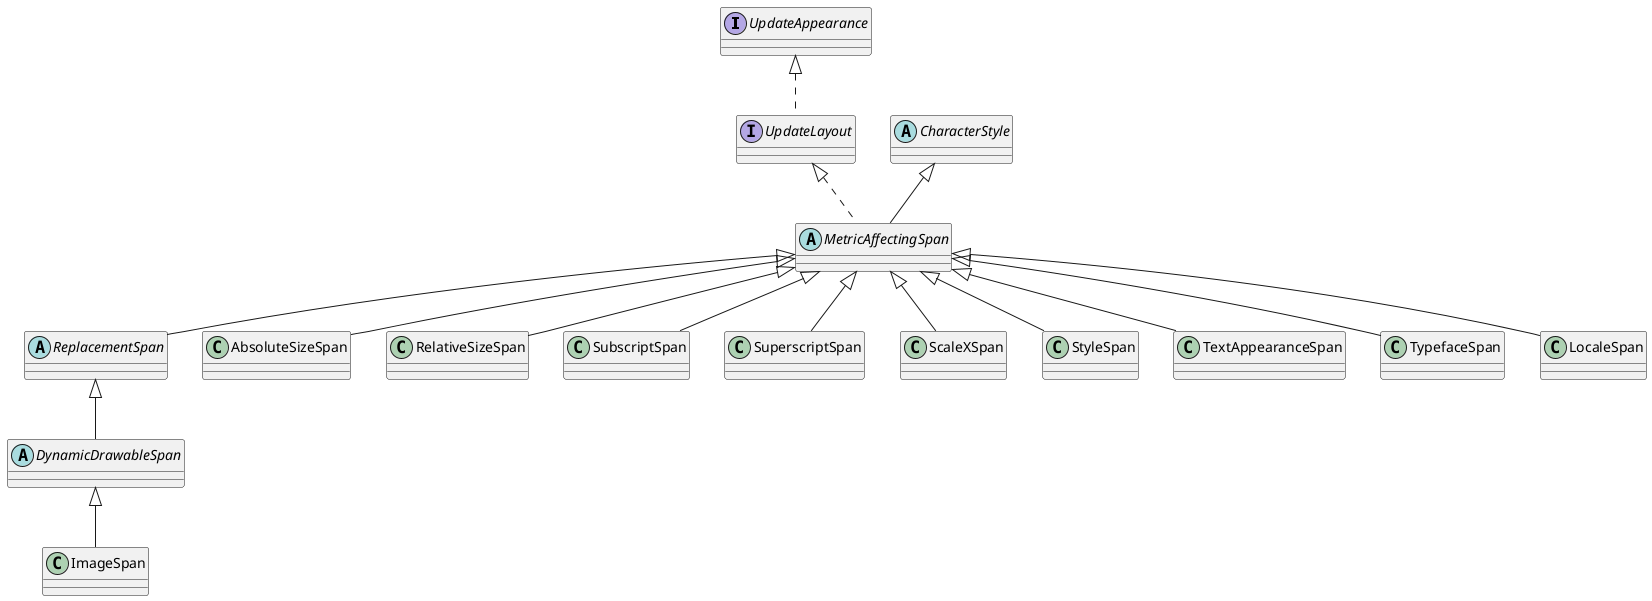 @startuml

interface UpdateAppearance
interface UpdateLayout
abstract class CharacterStyle
abstract class MetricAffectingSpan
abstract class ReplacementSpan
abstract class DynamicDrawableSpan

UpdateAppearance <|.. UpdateLayout
UpdateLayout <|.. MetricAffectingSpan
CharacterStyle <|-- MetricAffectingSpan

MetricAffectingSpan <|-- AbsoluteSizeSpan

MetricAffectingSpan <|-- RelativeSizeSpan

MetricAffectingSpan <|-- ReplacementSpan
ReplacementSpan <|-- DynamicDrawableSpan
DynamicDrawableSpan <|-- ImageSpan

MetricAffectingSpan <|-- SubscriptSpan

MetricAffectingSpan <|-- SuperscriptSpan

MetricAffectingSpan <|-- ScaleXSpan

MetricAffectingSpan <|-- StyleSpan

MetricAffectingSpan <|-- TextAppearanceSpan

MetricAffectingSpan <|-- TypefaceSpan

MetricAffectingSpan <|-- LocaleSpan

@enduml